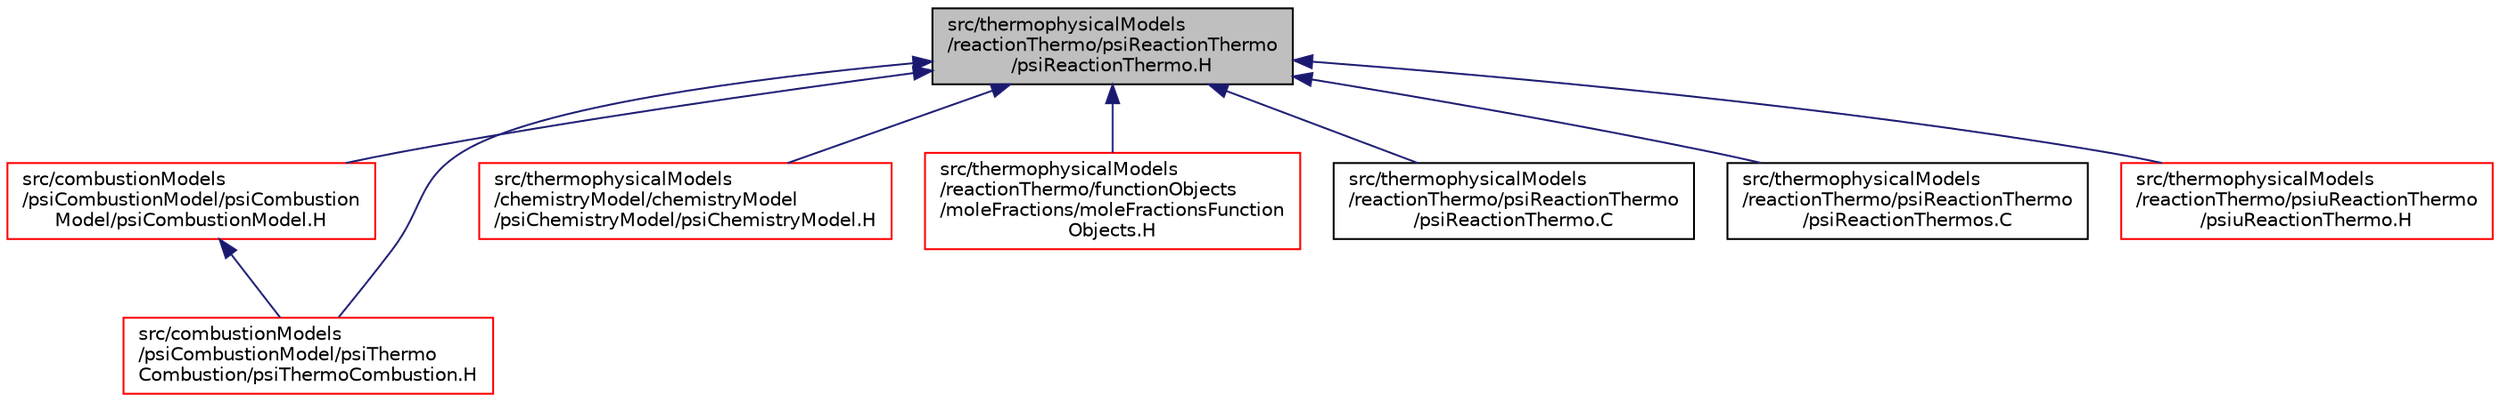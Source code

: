 digraph "src/thermophysicalModels/reactionThermo/psiReactionThermo/psiReactionThermo.H"
{
  bgcolor="transparent";
  edge [fontname="Helvetica",fontsize="10",labelfontname="Helvetica",labelfontsize="10"];
  node [fontname="Helvetica",fontsize="10",shape=record];
  Node1 [label="src/thermophysicalModels\l/reactionThermo/psiReactionThermo\l/psiReactionThermo.H",height=0.2,width=0.4,color="black", fillcolor="grey75", style="filled", fontcolor="black"];
  Node1 -> Node2 [dir="back",color="midnightblue",fontsize="10",style="solid",fontname="Helvetica"];
  Node2 [label="src/combustionModels\l/psiCombustionModel/psiCombustion\lModel/psiCombustionModel.H",height=0.2,width=0.4,color="red",URL="$a04783.html"];
  Node2 -> Node3 [dir="back",color="midnightblue",fontsize="10",style="solid",fontname="Helvetica"];
  Node3 [label="src/combustionModels\l/psiCombustionModel/psiThermo\lCombustion/psiThermoCombustion.H",height=0.2,width=0.4,color="red",URL="$a04786.html"];
  Node1 -> Node3 [dir="back",color="midnightblue",fontsize="10",style="solid",fontname="Helvetica"];
  Node1 -> Node4 [dir="back",color="midnightblue",fontsize="10",style="solid",fontname="Helvetica"];
  Node4 [label="src/thermophysicalModels\l/chemistryModel/chemistryModel\l/psiChemistryModel/psiChemistryModel.H",height=0.2,width=0.4,color="red",URL="$a10117.html"];
  Node1 -> Node5 [dir="back",color="midnightblue",fontsize="10",style="solid",fontname="Helvetica"];
  Node5 [label="src/thermophysicalModels\l/reactionThermo/functionObjects\l/moleFractions/moleFractionsFunction\lObjects.H",height=0.2,width=0.4,color="red",URL="$a10334.html"];
  Node1 -> Node6 [dir="back",color="midnightblue",fontsize="10",style="solid",fontname="Helvetica"];
  Node6 [label="src/thermophysicalModels\l/reactionThermo/psiReactionThermo\l/psiReactionThermo.C",height=0.2,width=0.4,color="black",URL="$a10361.html"];
  Node1 -> Node7 [dir="back",color="midnightblue",fontsize="10",style="solid",fontname="Helvetica"];
  Node7 [label="src/thermophysicalModels\l/reactionThermo/psiReactionThermo\l/psiReactionThermos.C",height=0.2,width=0.4,color="black",URL="$a10363.html"];
  Node1 -> Node8 [dir="back",color="midnightblue",fontsize="10",style="solid",fontname="Helvetica"];
  Node8 [label="src/thermophysicalModels\l/reactionThermo/psiuReactionThermo\l/psiuReactionThermo.H",height=0.2,width=0.4,color="red",URL="$a10367.html"];
}
